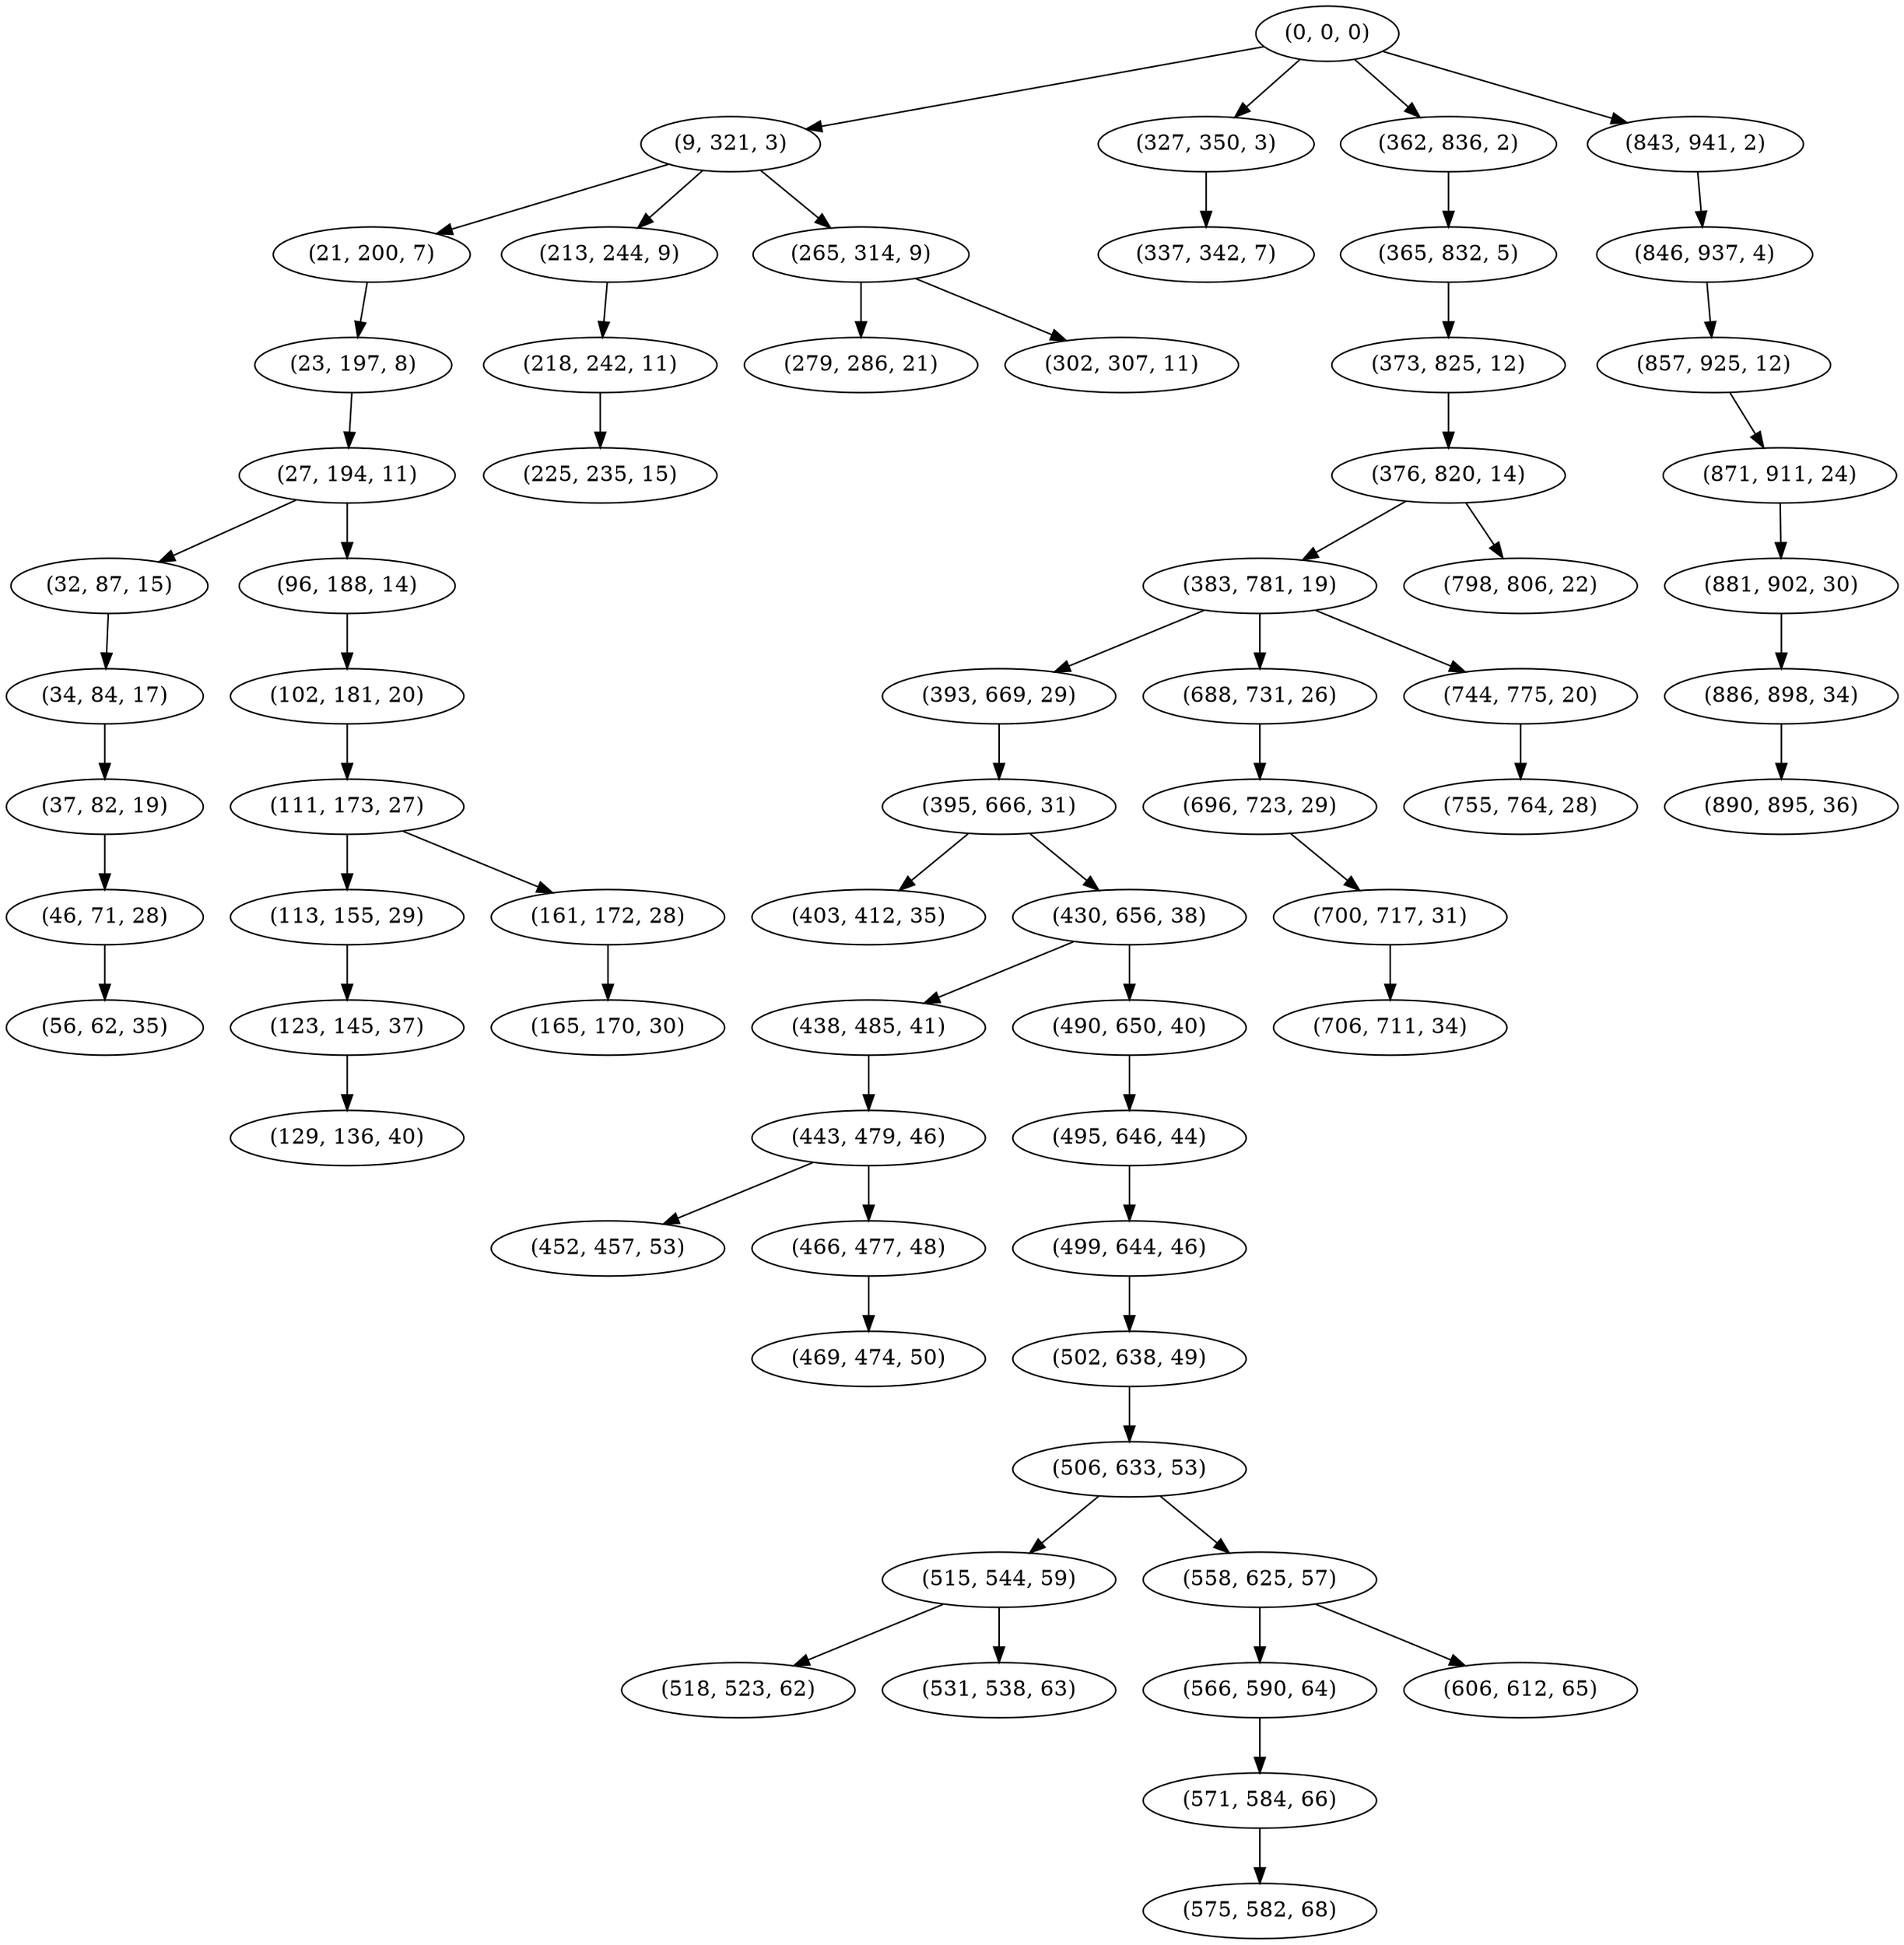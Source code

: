 digraph tree {
    "(0, 0, 0)";
    "(9, 321, 3)";
    "(21, 200, 7)";
    "(23, 197, 8)";
    "(27, 194, 11)";
    "(32, 87, 15)";
    "(34, 84, 17)";
    "(37, 82, 19)";
    "(46, 71, 28)";
    "(56, 62, 35)";
    "(96, 188, 14)";
    "(102, 181, 20)";
    "(111, 173, 27)";
    "(113, 155, 29)";
    "(123, 145, 37)";
    "(129, 136, 40)";
    "(161, 172, 28)";
    "(165, 170, 30)";
    "(213, 244, 9)";
    "(218, 242, 11)";
    "(225, 235, 15)";
    "(265, 314, 9)";
    "(279, 286, 21)";
    "(302, 307, 11)";
    "(327, 350, 3)";
    "(337, 342, 7)";
    "(362, 836, 2)";
    "(365, 832, 5)";
    "(373, 825, 12)";
    "(376, 820, 14)";
    "(383, 781, 19)";
    "(393, 669, 29)";
    "(395, 666, 31)";
    "(403, 412, 35)";
    "(430, 656, 38)";
    "(438, 485, 41)";
    "(443, 479, 46)";
    "(452, 457, 53)";
    "(466, 477, 48)";
    "(469, 474, 50)";
    "(490, 650, 40)";
    "(495, 646, 44)";
    "(499, 644, 46)";
    "(502, 638, 49)";
    "(506, 633, 53)";
    "(515, 544, 59)";
    "(518, 523, 62)";
    "(531, 538, 63)";
    "(558, 625, 57)";
    "(566, 590, 64)";
    "(571, 584, 66)";
    "(575, 582, 68)";
    "(606, 612, 65)";
    "(688, 731, 26)";
    "(696, 723, 29)";
    "(700, 717, 31)";
    "(706, 711, 34)";
    "(744, 775, 20)";
    "(755, 764, 28)";
    "(798, 806, 22)";
    "(843, 941, 2)";
    "(846, 937, 4)";
    "(857, 925, 12)";
    "(871, 911, 24)";
    "(881, 902, 30)";
    "(886, 898, 34)";
    "(890, 895, 36)";
    "(0, 0, 0)" -> "(9, 321, 3)";
    "(0, 0, 0)" -> "(327, 350, 3)";
    "(0, 0, 0)" -> "(362, 836, 2)";
    "(0, 0, 0)" -> "(843, 941, 2)";
    "(9, 321, 3)" -> "(21, 200, 7)";
    "(9, 321, 3)" -> "(213, 244, 9)";
    "(9, 321, 3)" -> "(265, 314, 9)";
    "(21, 200, 7)" -> "(23, 197, 8)";
    "(23, 197, 8)" -> "(27, 194, 11)";
    "(27, 194, 11)" -> "(32, 87, 15)";
    "(27, 194, 11)" -> "(96, 188, 14)";
    "(32, 87, 15)" -> "(34, 84, 17)";
    "(34, 84, 17)" -> "(37, 82, 19)";
    "(37, 82, 19)" -> "(46, 71, 28)";
    "(46, 71, 28)" -> "(56, 62, 35)";
    "(96, 188, 14)" -> "(102, 181, 20)";
    "(102, 181, 20)" -> "(111, 173, 27)";
    "(111, 173, 27)" -> "(113, 155, 29)";
    "(111, 173, 27)" -> "(161, 172, 28)";
    "(113, 155, 29)" -> "(123, 145, 37)";
    "(123, 145, 37)" -> "(129, 136, 40)";
    "(161, 172, 28)" -> "(165, 170, 30)";
    "(213, 244, 9)" -> "(218, 242, 11)";
    "(218, 242, 11)" -> "(225, 235, 15)";
    "(265, 314, 9)" -> "(279, 286, 21)";
    "(265, 314, 9)" -> "(302, 307, 11)";
    "(327, 350, 3)" -> "(337, 342, 7)";
    "(362, 836, 2)" -> "(365, 832, 5)";
    "(365, 832, 5)" -> "(373, 825, 12)";
    "(373, 825, 12)" -> "(376, 820, 14)";
    "(376, 820, 14)" -> "(383, 781, 19)";
    "(376, 820, 14)" -> "(798, 806, 22)";
    "(383, 781, 19)" -> "(393, 669, 29)";
    "(383, 781, 19)" -> "(688, 731, 26)";
    "(383, 781, 19)" -> "(744, 775, 20)";
    "(393, 669, 29)" -> "(395, 666, 31)";
    "(395, 666, 31)" -> "(403, 412, 35)";
    "(395, 666, 31)" -> "(430, 656, 38)";
    "(430, 656, 38)" -> "(438, 485, 41)";
    "(430, 656, 38)" -> "(490, 650, 40)";
    "(438, 485, 41)" -> "(443, 479, 46)";
    "(443, 479, 46)" -> "(452, 457, 53)";
    "(443, 479, 46)" -> "(466, 477, 48)";
    "(466, 477, 48)" -> "(469, 474, 50)";
    "(490, 650, 40)" -> "(495, 646, 44)";
    "(495, 646, 44)" -> "(499, 644, 46)";
    "(499, 644, 46)" -> "(502, 638, 49)";
    "(502, 638, 49)" -> "(506, 633, 53)";
    "(506, 633, 53)" -> "(515, 544, 59)";
    "(506, 633, 53)" -> "(558, 625, 57)";
    "(515, 544, 59)" -> "(518, 523, 62)";
    "(515, 544, 59)" -> "(531, 538, 63)";
    "(558, 625, 57)" -> "(566, 590, 64)";
    "(558, 625, 57)" -> "(606, 612, 65)";
    "(566, 590, 64)" -> "(571, 584, 66)";
    "(571, 584, 66)" -> "(575, 582, 68)";
    "(688, 731, 26)" -> "(696, 723, 29)";
    "(696, 723, 29)" -> "(700, 717, 31)";
    "(700, 717, 31)" -> "(706, 711, 34)";
    "(744, 775, 20)" -> "(755, 764, 28)";
    "(843, 941, 2)" -> "(846, 937, 4)";
    "(846, 937, 4)" -> "(857, 925, 12)";
    "(857, 925, 12)" -> "(871, 911, 24)";
    "(871, 911, 24)" -> "(881, 902, 30)";
    "(881, 902, 30)" -> "(886, 898, 34)";
    "(886, 898, 34)" -> "(890, 895, 36)";
}
